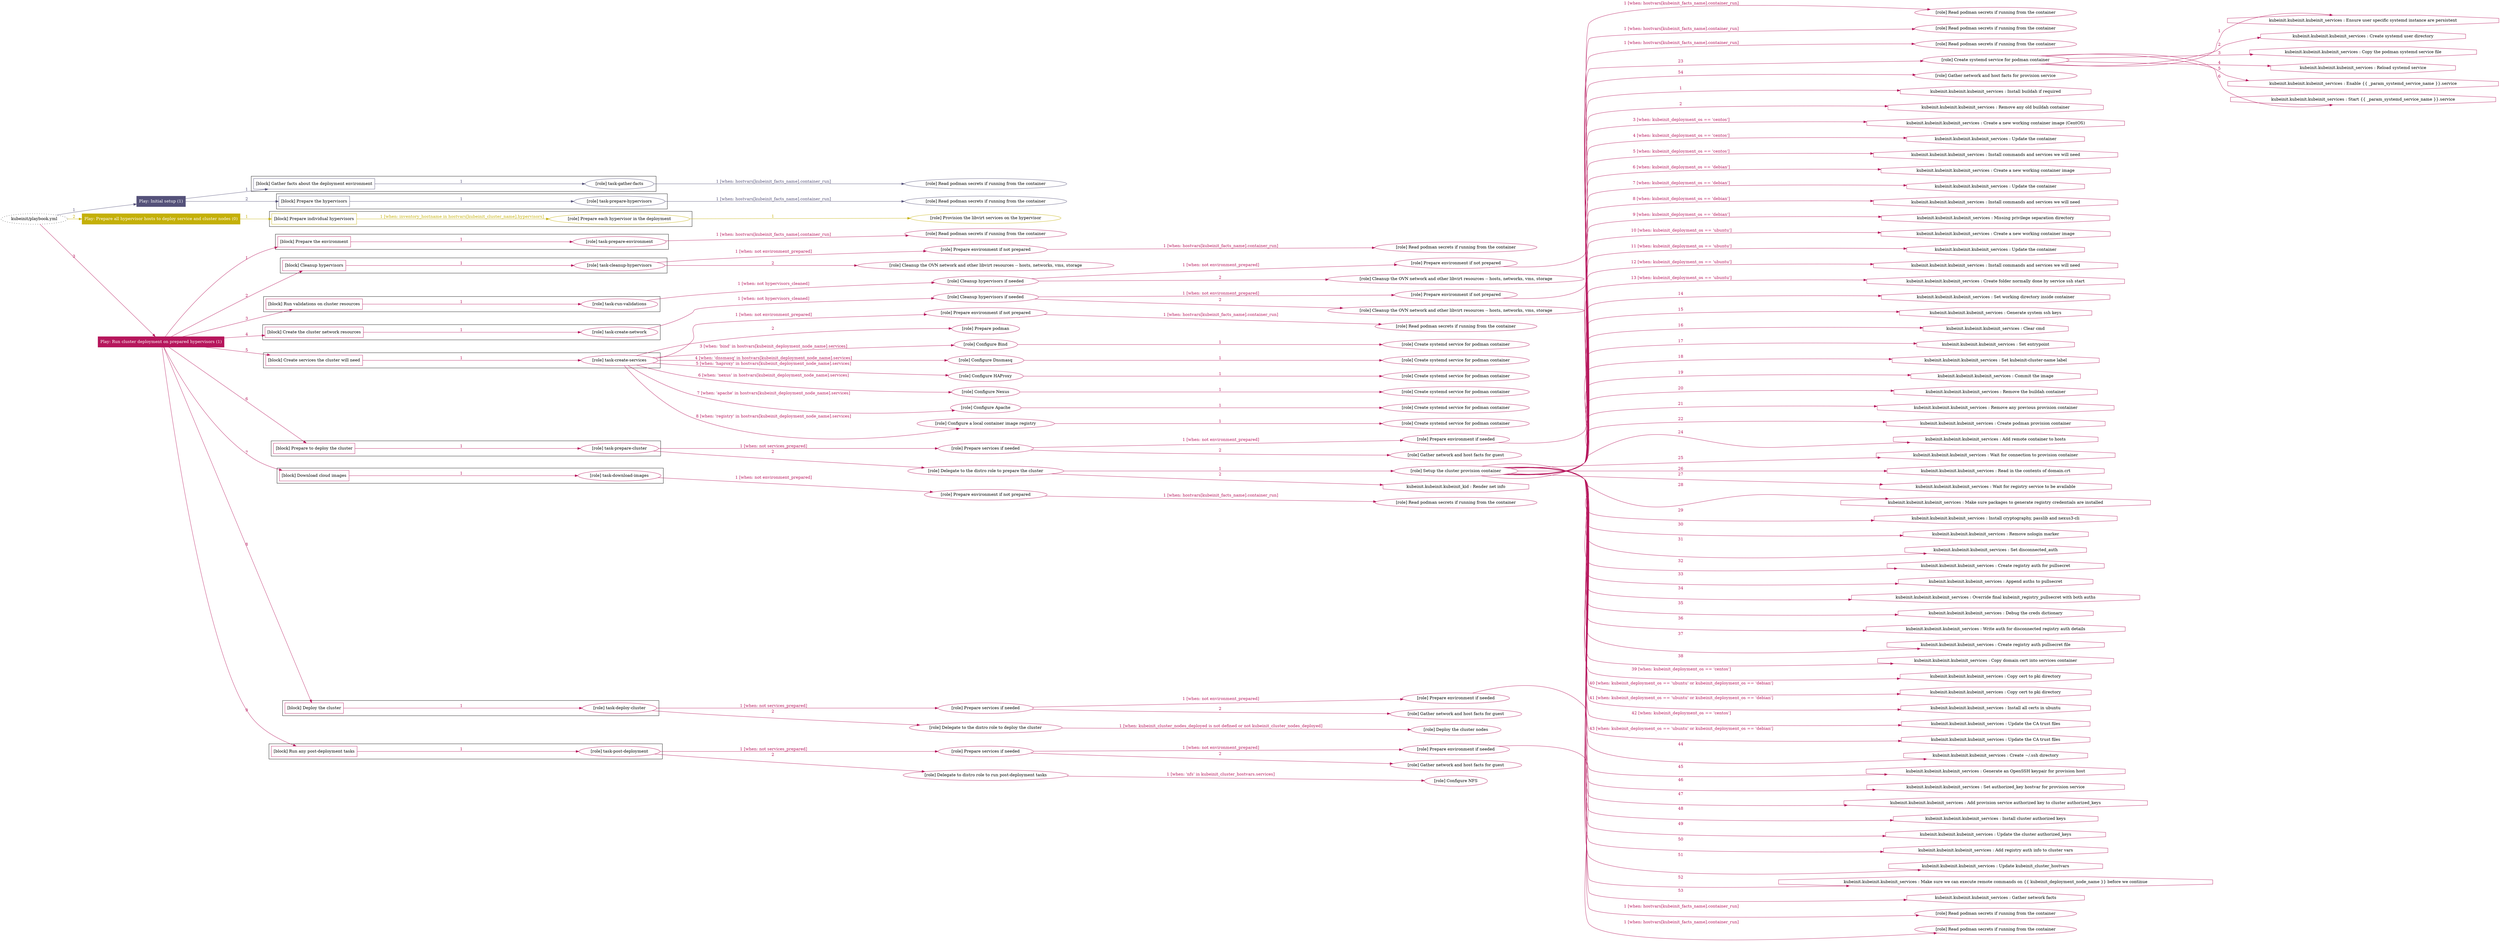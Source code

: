 digraph {
	graph [concentrate=true ordering=in rankdir=LR ratio=fill]
	edge [esep=5 sep=10]
	"kubeinit/playbook.yml" [id=root_node style=dotted]
	play_a67f95ed [label="Play: Initial setup (1)" color="#55527a" fontcolor="#ffffff" id=play_a67f95ed shape=box style=filled tooltip=localhost]
	"kubeinit/playbook.yml" -> play_a67f95ed [label="1 " color="#55527a" fontcolor="#55527a" id=edge_90974ba2 labeltooltip="1 " tooltip="1 "]
	subgraph "Read podman secrets if running from the container" {
		role_74811e61 [label="[role] Read podman secrets if running from the container" color="#55527a" id=role_74811e61 tooltip="Read podman secrets if running from the container"]
	}
	subgraph "task-gather-facts" {
		role_31ab294d [label="[role] task-gather-facts" color="#55527a" id=role_31ab294d tooltip="task-gather-facts"]
		role_31ab294d -> role_74811e61 [label="1 [when: hostvars[kubeinit_facts_name].container_run]" color="#55527a" fontcolor="#55527a" id=edge_0917acd4 labeltooltip="1 [when: hostvars[kubeinit_facts_name].container_run]" tooltip="1 [when: hostvars[kubeinit_facts_name].container_run]"]
	}
	subgraph "Read podman secrets if running from the container" {
		role_b0c44665 [label="[role] Read podman secrets if running from the container" color="#55527a" id=role_b0c44665 tooltip="Read podman secrets if running from the container"]
	}
	subgraph "task-prepare-hypervisors" {
		role_ee9572ae [label="[role] task-prepare-hypervisors" color="#55527a" id=role_ee9572ae tooltip="task-prepare-hypervisors"]
		role_ee9572ae -> role_b0c44665 [label="1 [when: hostvars[kubeinit_facts_name].container_run]" color="#55527a" fontcolor="#55527a" id=edge_567da581 labeltooltip="1 [when: hostvars[kubeinit_facts_name].container_run]" tooltip="1 [when: hostvars[kubeinit_facts_name].container_run]"]
	}
	subgraph "Play: Initial setup (1)" {
		play_a67f95ed -> block_2aad975b [label=1 color="#55527a" fontcolor="#55527a" id=edge_d8127045 labeltooltip=1 tooltip=1]
		subgraph cluster_block_2aad975b {
			block_2aad975b [label="[block] Gather facts about the deployment environment" color="#55527a" id=block_2aad975b labeltooltip="Gather facts about the deployment environment" shape=box tooltip="Gather facts about the deployment environment"]
			block_2aad975b -> role_31ab294d [label="1 " color="#55527a" fontcolor="#55527a" id=edge_12ace13f labeltooltip="1 " tooltip="1 "]
		}
		play_a67f95ed -> block_902ee0fc [label=2 color="#55527a" fontcolor="#55527a" id=edge_40d110e2 labeltooltip=2 tooltip=2]
		subgraph cluster_block_902ee0fc {
			block_902ee0fc [label="[block] Prepare the hypervisors" color="#55527a" id=block_902ee0fc labeltooltip="Prepare the hypervisors" shape=box tooltip="Prepare the hypervisors"]
			block_902ee0fc -> role_ee9572ae [label="1 " color="#55527a" fontcolor="#55527a" id=edge_b46052e9 labeltooltip="1 " tooltip="1 "]
		}
	}
	play_99352ec6 [label="Play: Prepare all hypervisor hosts to deploy service and cluster nodes (0)" color="#c4b008" fontcolor="#ffffff" id=play_99352ec6 shape=box style=filled tooltip="Play: Prepare all hypervisor hosts to deploy service and cluster nodes (0)"]
	"kubeinit/playbook.yml" -> play_99352ec6 [label="2 " color="#c4b008" fontcolor="#c4b008" id=edge_f9d63554 labeltooltip="2 " tooltip="2 "]
	subgraph "Provision the libvirt services on the hypervisor" {
		role_ca076659 [label="[role] Provision the libvirt services on the hypervisor" color="#c4b008" id=role_ca076659 tooltip="Provision the libvirt services on the hypervisor"]
	}
	subgraph "Prepare each hypervisor in the deployment" {
		role_f6ea8595 [label="[role] Prepare each hypervisor in the deployment" color="#c4b008" id=role_f6ea8595 tooltip="Prepare each hypervisor in the deployment"]
		role_f6ea8595 -> role_ca076659 [label="1 " color="#c4b008" fontcolor="#c4b008" id=edge_cab35f15 labeltooltip="1 " tooltip="1 "]
	}
	subgraph "Play: Prepare all hypervisor hosts to deploy service and cluster nodes (0)" {
		play_99352ec6 -> block_4e8ae9c7 [label=1 color="#c4b008" fontcolor="#c4b008" id=edge_7076565a labeltooltip=1 tooltip=1]
		subgraph cluster_block_4e8ae9c7 {
			block_4e8ae9c7 [label="[block] Prepare individual hypervisors" color="#c4b008" id=block_4e8ae9c7 labeltooltip="Prepare individual hypervisors" shape=box tooltip="Prepare individual hypervisors"]
			block_4e8ae9c7 -> role_f6ea8595 [label="1 [when: inventory_hostname in hostvars[kubeinit_cluster_name].hypervisors]" color="#c4b008" fontcolor="#c4b008" id=edge_eaef1582 labeltooltip="1 [when: inventory_hostname in hostvars[kubeinit_cluster_name].hypervisors]" tooltip="1 [when: inventory_hostname in hostvars[kubeinit_cluster_name].hypervisors]"]
		}
	}
	play_698f0af0 [label="Play: Run cluster deployment on prepared hypervisors (1)" color="#b6165c" fontcolor="#ffffff" id=play_698f0af0 shape=box style=filled tooltip=localhost]
	"kubeinit/playbook.yml" -> play_698f0af0 [label="3 " color="#b6165c" fontcolor="#b6165c" id=edge_c7a58e21 labeltooltip="3 " tooltip="3 "]
	subgraph "Read podman secrets if running from the container" {
		role_2e346e5f [label="[role] Read podman secrets if running from the container" color="#b6165c" id=role_2e346e5f tooltip="Read podman secrets if running from the container"]
	}
	subgraph "task-prepare-environment" {
		role_1ea8bfc0 [label="[role] task-prepare-environment" color="#b6165c" id=role_1ea8bfc0 tooltip="task-prepare-environment"]
		role_1ea8bfc0 -> role_2e346e5f [label="1 [when: hostvars[kubeinit_facts_name].container_run]" color="#b6165c" fontcolor="#b6165c" id=edge_8ef3d192 labeltooltip="1 [when: hostvars[kubeinit_facts_name].container_run]" tooltip="1 [when: hostvars[kubeinit_facts_name].container_run]"]
	}
	subgraph "Read podman secrets if running from the container" {
		role_d9fe0d4b [label="[role] Read podman secrets if running from the container" color="#b6165c" id=role_d9fe0d4b tooltip="Read podman secrets if running from the container"]
	}
	subgraph "Prepare environment if not prepared" {
		role_58533580 [label="[role] Prepare environment if not prepared" color="#b6165c" id=role_58533580 tooltip="Prepare environment if not prepared"]
		role_58533580 -> role_d9fe0d4b [label="1 [when: hostvars[kubeinit_facts_name].container_run]" color="#b6165c" fontcolor="#b6165c" id=edge_18d8560c labeltooltip="1 [when: hostvars[kubeinit_facts_name].container_run]" tooltip="1 [when: hostvars[kubeinit_facts_name].container_run]"]
	}
	subgraph "Cleanup the OVN network and other libvirt resources -- hosts, networks, vms, storage" {
		role_c193c580 [label="[role] Cleanup the OVN network and other libvirt resources -- hosts, networks, vms, storage" color="#b6165c" id=role_c193c580 tooltip="Cleanup the OVN network and other libvirt resources -- hosts, networks, vms, storage"]
	}
	subgraph "task-cleanup-hypervisors" {
		role_42ac04be [label="[role] task-cleanup-hypervisors" color="#b6165c" id=role_42ac04be tooltip="task-cleanup-hypervisors"]
		role_42ac04be -> role_58533580 [label="1 [when: not environment_prepared]" color="#b6165c" fontcolor="#b6165c" id=edge_3fbf1929 labeltooltip="1 [when: not environment_prepared]" tooltip="1 [when: not environment_prepared]"]
		role_42ac04be -> role_c193c580 [label="2 " color="#b6165c" fontcolor="#b6165c" id=edge_9e1272cd labeltooltip="2 " tooltip="2 "]
	}
	subgraph "Read podman secrets if running from the container" {
		role_b8f440dd [label="[role] Read podman secrets if running from the container" color="#b6165c" id=role_b8f440dd tooltip="Read podman secrets if running from the container"]
	}
	subgraph "Prepare environment if not prepared" {
		role_2b00d1f0 [label="[role] Prepare environment if not prepared" color="#b6165c" id=role_2b00d1f0 tooltip="Prepare environment if not prepared"]
		role_2b00d1f0 -> role_b8f440dd [label="1 [when: hostvars[kubeinit_facts_name].container_run]" color="#b6165c" fontcolor="#b6165c" id=edge_cb448894 labeltooltip="1 [when: hostvars[kubeinit_facts_name].container_run]" tooltip="1 [when: hostvars[kubeinit_facts_name].container_run]"]
	}
	subgraph "Cleanup the OVN network and other libvirt resources -- hosts, networks, vms, storage" {
		role_8935c636 [label="[role] Cleanup the OVN network and other libvirt resources -- hosts, networks, vms, storage" color="#b6165c" id=role_8935c636 tooltip="Cleanup the OVN network and other libvirt resources -- hosts, networks, vms, storage"]
	}
	subgraph "Cleanup hypervisors if needed" {
		role_ad02fc24 [label="[role] Cleanup hypervisors if needed" color="#b6165c" id=role_ad02fc24 tooltip="Cleanup hypervisors if needed"]
		role_ad02fc24 -> role_2b00d1f0 [label="1 [when: not environment_prepared]" color="#b6165c" fontcolor="#b6165c" id=edge_926c1689 labeltooltip="1 [when: not environment_prepared]" tooltip="1 [when: not environment_prepared]"]
		role_ad02fc24 -> role_8935c636 [label="2 " color="#b6165c" fontcolor="#b6165c" id=edge_7cabab2b labeltooltip="2 " tooltip="2 "]
	}
	subgraph "task-run-validations" {
		role_cc4e875a [label="[role] task-run-validations" color="#b6165c" id=role_cc4e875a tooltip="task-run-validations"]
		role_cc4e875a -> role_ad02fc24 [label="1 [when: not hypervisors_cleaned]" color="#b6165c" fontcolor="#b6165c" id=edge_b5032bec labeltooltip="1 [when: not hypervisors_cleaned]" tooltip="1 [when: not hypervisors_cleaned]"]
	}
	subgraph "Read podman secrets if running from the container" {
		role_9fc04fa1 [label="[role] Read podman secrets if running from the container" color="#b6165c" id=role_9fc04fa1 tooltip="Read podman secrets if running from the container"]
	}
	subgraph "Prepare environment if not prepared" {
		role_91c75fc7 [label="[role] Prepare environment if not prepared" color="#b6165c" id=role_91c75fc7 tooltip="Prepare environment if not prepared"]
		role_91c75fc7 -> role_9fc04fa1 [label="1 [when: hostvars[kubeinit_facts_name].container_run]" color="#b6165c" fontcolor="#b6165c" id=edge_15a57bdb labeltooltip="1 [when: hostvars[kubeinit_facts_name].container_run]" tooltip="1 [when: hostvars[kubeinit_facts_name].container_run]"]
	}
	subgraph "Cleanup the OVN network and other libvirt resources -- hosts, networks, vms, storage" {
		role_47d62f23 [label="[role] Cleanup the OVN network and other libvirt resources -- hosts, networks, vms, storage" color="#b6165c" id=role_47d62f23 tooltip="Cleanup the OVN network and other libvirt resources -- hosts, networks, vms, storage"]
	}
	subgraph "Cleanup hypervisors if needed" {
		role_3a3ca65d [label="[role] Cleanup hypervisors if needed" color="#b6165c" id=role_3a3ca65d tooltip="Cleanup hypervisors if needed"]
		role_3a3ca65d -> role_91c75fc7 [label="1 [when: not environment_prepared]" color="#b6165c" fontcolor="#b6165c" id=edge_3bb5906d labeltooltip="1 [when: not environment_prepared]" tooltip="1 [when: not environment_prepared]"]
		role_3a3ca65d -> role_47d62f23 [label="2 " color="#b6165c" fontcolor="#b6165c" id=edge_d114cf0f labeltooltip="2 " tooltip="2 "]
	}
	subgraph "task-create-network" {
		role_7a6fd67a [label="[role] task-create-network" color="#b6165c" id=role_7a6fd67a tooltip="task-create-network"]
		role_7a6fd67a -> role_3a3ca65d [label="1 [when: not hypervisors_cleaned]" color="#b6165c" fontcolor="#b6165c" id=edge_1095acb5 labeltooltip="1 [when: not hypervisors_cleaned]" tooltip="1 [when: not hypervisors_cleaned]"]
	}
	subgraph "Read podman secrets if running from the container" {
		role_dd1aa702 [label="[role] Read podman secrets if running from the container" color="#b6165c" id=role_dd1aa702 tooltip="Read podman secrets if running from the container"]
	}
	subgraph "Prepare environment if not prepared" {
		role_34abeecd [label="[role] Prepare environment if not prepared" color="#b6165c" id=role_34abeecd tooltip="Prepare environment if not prepared"]
		role_34abeecd -> role_dd1aa702 [label="1 [when: hostvars[kubeinit_facts_name].container_run]" color="#b6165c" fontcolor="#b6165c" id=edge_e3d296ca labeltooltip="1 [when: hostvars[kubeinit_facts_name].container_run]" tooltip="1 [when: hostvars[kubeinit_facts_name].container_run]"]
	}
	subgraph "Prepare podman" {
		role_b6f08e14 [label="[role] Prepare podman" color="#b6165c" id=role_b6f08e14 tooltip="Prepare podman"]
	}
	subgraph "Create systemd service for podman container" {
		role_e9faca31 [label="[role] Create systemd service for podman container" color="#b6165c" id=role_e9faca31 tooltip="Create systemd service for podman container"]
	}
	subgraph "Configure Bind" {
		role_b47d4c28 [label="[role] Configure Bind" color="#b6165c" id=role_b47d4c28 tooltip="Configure Bind"]
		role_b47d4c28 -> role_e9faca31 [label="1 " color="#b6165c" fontcolor="#b6165c" id=edge_1cee6e72 labeltooltip="1 " tooltip="1 "]
	}
	subgraph "Create systemd service for podman container" {
		role_c5634400 [label="[role] Create systemd service for podman container" color="#b6165c" id=role_c5634400 tooltip="Create systemd service for podman container"]
	}
	subgraph "Configure Dnsmasq" {
		role_131d8d26 [label="[role] Configure Dnsmasq" color="#b6165c" id=role_131d8d26 tooltip="Configure Dnsmasq"]
		role_131d8d26 -> role_c5634400 [label="1 " color="#b6165c" fontcolor="#b6165c" id=edge_053acf7f labeltooltip="1 " tooltip="1 "]
	}
	subgraph "Create systemd service for podman container" {
		role_5d4d8300 [label="[role] Create systemd service for podman container" color="#b6165c" id=role_5d4d8300 tooltip="Create systemd service for podman container"]
	}
	subgraph "Configure HAProxy" {
		role_e627f0e8 [label="[role] Configure HAProxy" color="#b6165c" id=role_e627f0e8 tooltip="Configure HAProxy"]
		role_e627f0e8 -> role_5d4d8300 [label="1 " color="#b6165c" fontcolor="#b6165c" id=edge_b708256b labeltooltip="1 " tooltip="1 "]
	}
	subgraph "Create systemd service for podman container" {
		role_14d50c57 [label="[role] Create systemd service for podman container" color="#b6165c" id=role_14d50c57 tooltip="Create systemd service for podman container"]
	}
	subgraph "Configure Nexus" {
		role_a922f3e2 [label="[role] Configure Nexus" color="#b6165c" id=role_a922f3e2 tooltip="Configure Nexus"]
		role_a922f3e2 -> role_14d50c57 [label="1 " color="#b6165c" fontcolor="#b6165c" id=edge_e40c03a7 labeltooltip="1 " tooltip="1 "]
	}
	subgraph "Create systemd service for podman container" {
		role_88c04cf4 [label="[role] Create systemd service for podman container" color="#b6165c" id=role_88c04cf4 tooltip="Create systemd service for podman container"]
	}
	subgraph "Configure Apache" {
		role_ff06298c [label="[role] Configure Apache" color="#b6165c" id=role_ff06298c tooltip="Configure Apache"]
		role_ff06298c -> role_88c04cf4 [label="1 " color="#b6165c" fontcolor="#b6165c" id=edge_a799a787 labeltooltip="1 " tooltip="1 "]
	}
	subgraph "Create systemd service for podman container" {
		role_41af79e7 [label="[role] Create systemd service for podman container" color="#b6165c" id=role_41af79e7 tooltip="Create systemd service for podman container"]
	}
	subgraph "Configure a local container image registry" {
		role_8615ab19 [label="[role] Configure a local container image registry" color="#b6165c" id=role_8615ab19 tooltip="Configure a local container image registry"]
		role_8615ab19 -> role_41af79e7 [label="1 " color="#b6165c" fontcolor="#b6165c" id=edge_f28279c3 labeltooltip="1 " tooltip="1 "]
	}
	subgraph "task-create-services" {
		role_9f3ea275 [label="[role] task-create-services" color="#b6165c" id=role_9f3ea275 tooltip="task-create-services"]
		role_9f3ea275 -> role_34abeecd [label="1 [when: not environment_prepared]" color="#b6165c" fontcolor="#b6165c" id=edge_de7742ea labeltooltip="1 [when: not environment_prepared]" tooltip="1 [when: not environment_prepared]"]
		role_9f3ea275 -> role_b6f08e14 [label="2 " color="#b6165c" fontcolor="#b6165c" id=edge_b3b5985d labeltooltip="2 " tooltip="2 "]
		role_9f3ea275 -> role_b47d4c28 [label="3 [when: 'bind' in hostvars[kubeinit_deployment_node_name].services]" color="#b6165c" fontcolor="#b6165c" id=edge_4c43e8a8 labeltooltip="3 [when: 'bind' in hostvars[kubeinit_deployment_node_name].services]" tooltip="3 [when: 'bind' in hostvars[kubeinit_deployment_node_name].services]"]
		role_9f3ea275 -> role_131d8d26 [label="4 [when: 'dnsmasq' in hostvars[kubeinit_deployment_node_name].services]" color="#b6165c" fontcolor="#b6165c" id=edge_8d6f5def labeltooltip="4 [when: 'dnsmasq' in hostvars[kubeinit_deployment_node_name].services]" tooltip="4 [when: 'dnsmasq' in hostvars[kubeinit_deployment_node_name].services]"]
		role_9f3ea275 -> role_e627f0e8 [label="5 [when: 'haproxy' in hostvars[kubeinit_deployment_node_name].services]" color="#b6165c" fontcolor="#b6165c" id=edge_95477c2e labeltooltip="5 [when: 'haproxy' in hostvars[kubeinit_deployment_node_name].services]" tooltip="5 [when: 'haproxy' in hostvars[kubeinit_deployment_node_name].services]"]
		role_9f3ea275 -> role_a922f3e2 [label="6 [when: 'nexus' in hostvars[kubeinit_deployment_node_name].services]" color="#b6165c" fontcolor="#b6165c" id=edge_b5de2581 labeltooltip="6 [when: 'nexus' in hostvars[kubeinit_deployment_node_name].services]" tooltip="6 [when: 'nexus' in hostvars[kubeinit_deployment_node_name].services]"]
		role_9f3ea275 -> role_ff06298c [label="7 [when: 'apache' in hostvars[kubeinit_deployment_node_name].services]" color="#b6165c" fontcolor="#b6165c" id=edge_5e6f7c8c labeltooltip="7 [when: 'apache' in hostvars[kubeinit_deployment_node_name].services]" tooltip="7 [when: 'apache' in hostvars[kubeinit_deployment_node_name].services]"]
		role_9f3ea275 -> role_8615ab19 [label="8 [when: 'registry' in hostvars[kubeinit_deployment_node_name].services]" color="#b6165c" fontcolor="#b6165c" id=edge_a53e932a labeltooltip="8 [when: 'registry' in hostvars[kubeinit_deployment_node_name].services]" tooltip="8 [when: 'registry' in hostvars[kubeinit_deployment_node_name].services]"]
	}
	subgraph "Read podman secrets if running from the container" {
		role_ddba705e [label="[role] Read podman secrets if running from the container" color="#b6165c" id=role_ddba705e tooltip="Read podman secrets if running from the container"]
	}
	subgraph "Prepare environment if needed" {
		role_b9e3a2b7 [label="[role] Prepare environment if needed" color="#b6165c" id=role_b9e3a2b7 tooltip="Prepare environment if needed"]
		role_b9e3a2b7 -> role_ddba705e [label="1 [when: hostvars[kubeinit_facts_name].container_run]" color="#b6165c" fontcolor="#b6165c" id=edge_498088f0 labeltooltip="1 [when: hostvars[kubeinit_facts_name].container_run]" tooltip="1 [when: hostvars[kubeinit_facts_name].container_run]"]
	}
	subgraph "Gather network and host facts for guest" {
		role_06aa65ee [label="[role] Gather network and host facts for guest" color="#b6165c" id=role_06aa65ee tooltip="Gather network and host facts for guest"]
	}
	subgraph "Prepare services if needed" {
		role_65ce2571 [label="[role] Prepare services if needed" color="#b6165c" id=role_65ce2571 tooltip="Prepare services if needed"]
		role_65ce2571 -> role_b9e3a2b7 [label="1 [when: not environment_prepared]" color="#b6165c" fontcolor="#b6165c" id=edge_1b88bdf0 labeltooltip="1 [when: not environment_prepared]" tooltip="1 [when: not environment_prepared]"]
		role_65ce2571 -> role_06aa65ee [label="2 " color="#b6165c" fontcolor="#b6165c" id=edge_4bf0b6f3 labeltooltip="2 " tooltip="2 "]
	}
	subgraph "Create systemd service for podman container" {
		role_0880c7ef [label="[role] Create systemd service for podman container" color="#b6165c" id=role_0880c7ef tooltip="Create systemd service for podman container"]
		task_0239a980 [label="kubeinit.kubeinit.kubeinit_services : Ensure user specific systemd instance are persistent" color="#b6165c" id=task_0239a980 shape=octagon tooltip="kubeinit.kubeinit.kubeinit_services : Ensure user specific systemd instance are persistent"]
		role_0880c7ef -> task_0239a980 [label="1 " color="#b6165c" fontcolor="#b6165c" id=edge_0cf49d2e labeltooltip="1 " tooltip="1 "]
		task_f13cc3fb [label="kubeinit.kubeinit.kubeinit_services : Create systemd user directory" color="#b6165c" id=task_f13cc3fb shape=octagon tooltip="kubeinit.kubeinit.kubeinit_services : Create systemd user directory"]
		role_0880c7ef -> task_f13cc3fb [label="2 " color="#b6165c" fontcolor="#b6165c" id=edge_53b4b806 labeltooltip="2 " tooltip="2 "]
		task_68c7549b [label="kubeinit.kubeinit.kubeinit_services : Copy the podman systemd service file" color="#b6165c" id=task_68c7549b shape=octagon tooltip="kubeinit.kubeinit.kubeinit_services : Copy the podman systemd service file"]
		role_0880c7ef -> task_68c7549b [label="3 " color="#b6165c" fontcolor="#b6165c" id=edge_5281e2dd labeltooltip="3 " tooltip="3 "]
		task_6709f45e [label="kubeinit.kubeinit.kubeinit_services : Reload systemd service" color="#b6165c" id=task_6709f45e shape=octagon tooltip="kubeinit.kubeinit.kubeinit_services : Reload systemd service"]
		role_0880c7ef -> task_6709f45e [label="4 " color="#b6165c" fontcolor="#b6165c" id=edge_cd163fd3 labeltooltip="4 " tooltip="4 "]
		task_6a850f52 [label="kubeinit.kubeinit.kubeinit_services : Enable {{ _param_systemd_service_name }}.service" color="#b6165c" id=task_6a850f52 shape=octagon tooltip="kubeinit.kubeinit.kubeinit_services : Enable {{ _param_systemd_service_name }}.service"]
		role_0880c7ef -> task_6a850f52 [label="5 " color="#b6165c" fontcolor="#b6165c" id=edge_f891ea8e labeltooltip="5 " tooltip="5 "]
		task_dd0c99f0 [label="kubeinit.kubeinit.kubeinit_services : Start {{ _param_systemd_service_name }}.service" color="#b6165c" id=task_dd0c99f0 shape=octagon tooltip="kubeinit.kubeinit.kubeinit_services : Start {{ _param_systemd_service_name }}.service"]
		role_0880c7ef -> task_dd0c99f0 [label="6 " color="#b6165c" fontcolor="#b6165c" id=edge_ffdfa70e labeltooltip="6 " tooltip="6 "]
	}
	subgraph "Gather network and host facts for provision service" {
		role_aab82819 [label="[role] Gather network and host facts for provision service" color="#b6165c" id=role_aab82819 tooltip="Gather network and host facts for provision service"]
	}
	subgraph "Setup the cluster provision container" {
		role_7015d5a9 [label="[role] Setup the cluster provision container" color="#b6165c" id=role_7015d5a9 tooltip="Setup the cluster provision container"]
		task_2a697954 [label="kubeinit.kubeinit.kubeinit_services : Install buildah if required" color="#b6165c" id=task_2a697954 shape=octagon tooltip="kubeinit.kubeinit.kubeinit_services : Install buildah if required"]
		role_7015d5a9 -> task_2a697954 [label="1 " color="#b6165c" fontcolor="#b6165c" id=edge_e9917e75 labeltooltip="1 " tooltip="1 "]
		task_e8169776 [label="kubeinit.kubeinit.kubeinit_services : Remove any old buildah container" color="#b6165c" id=task_e8169776 shape=octagon tooltip="kubeinit.kubeinit.kubeinit_services : Remove any old buildah container"]
		role_7015d5a9 -> task_e8169776 [label="2 " color="#b6165c" fontcolor="#b6165c" id=edge_1d69d726 labeltooltip="2 " tooltip="2 "]
		task_e3609f85 [label="kubeinit.kubeinit.kubeinit_services : Create a new working container image (CentOS)" color="#b6165c" id=task_e3609f85 shape=octagon tooltip="kubeinit.kubeinit.kubeinit_services : Create a new working container image (CentOS)"]
		role_7015d5a9 -> task_e3609f85 [label="3 [when: kubeinit_deployment_os == 'centos']" color="#b6165c" fontcolor="#b6165c" id=edge_f829f02b labeltooltip="3 [when: kubeinit_deployment_os == 'centos']" tooltip="3 [when: kubeinit_deployment_os == 'centos']"]
		task_86159a8e [label="kubeinit.kubeinit.kubeinit_services : Update the container" color="#b6165c" id=task_86159a8e shape=octagon tooltip="kubeinit.kubeinit.kubeinit_services : Update the container"]
		role_7015d5a9 -> task_86159a8e [label="4 [when: kubeinit_deployment_os == 'centos']" color="#b6165c" fontcolor="#b6165c" id=edge_694a4588 labeltooltip="4 [when: kubeinit_deployment_os == 'centos']" tooltip="4 [when: kubeinit_deployment_os == 'centos']"]
		task_d7532d27 [label="kubeinit.kubeinit.kubeinit_services : Install commands and services we will need" color="#b6165c" id=task_d7532d27 shape=octagon tooltip="kubeinit.kubeinit.kubeinit_services : Install commands and services we will need"]
		role_7015d5a9 -> task_d7532d27 [label="5 [when: kubeinit_deployment_os == 'centos']" color="#b6165c" fontcolor="#b6165c" id=edge_4aa13318 labeltooltip="5 [when: kubeinit_deployment_os == 'centos']" tooltip="5 [when: kubeinit_deployment_os == 'centos']"]
		task_85432b61 [label="kubeinit.kubeinit.kubeinit_services : Create a new working container image" color="#b6165c" id=task_85432b61 shape=octagon tooltip="kubeinit.kubeinit.kubeinit_services : Create a new working container image"]
		role_7015d5a9 -> task_85432b61 [label="6 [when: kubeinit_deployment_os == 'debian']" color="#b6165c" fontcolor="#b6165c" id=edge_38cca0e2 labeltooltip="6 [when: kubeinit_deployment_os == 'debian']" tooltip="6 [when: kubeinit_deployment_os == 'debian']"]
		task_a1434399 [label="kubeinit.kubeinit.kubeinit_services : Update the container" color="#b6165c" id=task_a1434399 shape=octagon tooltip="kubeinit.kubeinit.kubeinit_services : Update the container"]
		role_7015d5a9 -> task_a1434399 [label="7 [when: kubeinit_deployment_os == 'debian']" color="#b6165c" fontcolor="#b6165c" id=edge_5b6a0cd2 labeltooltip="7 [when: kubeinit_deployment_os == 'debian']" tooltip="7 [when: kubeinit_deployment_os == 'debian']"]
		task_ffd81afa [label="kubeinit.kubeinit.kubeinit_services : Install commands and services we will need" color="#b6165c" id=task_ffd81afa shape=octagon tooltip="kubeinit.kubeinit.kubeinit_services : Install commands and services we will need"]
		role_7015d5a9 -> task_ffd81afa [label="8 [when: kubeinit_deployment_os == 'debian']" color="#b6165c" fontcolor="#b6165c" id=edge_d7f09fda labeltooltip="8 [when: kubeinit_deployment_os == 'debian']" tooltip="8 [when: kubeinit_deployment_os == 'debian']"]
		task_407019ac [label="kubeinit.kubeinit.kubeinit_services : Missing privilege separation directory" color="#b6165c" id=task_407019ac shape=octagon tooltip="kubeinit.kubeinit.kubeinit_services : Missing privilege separation directory"]
		role_7015d5a9 -> task_407019ac [label="9 [when: kubeinit_deployment_os == 'debian']" color="#b6165c" fontcolor="#b6165c" id=edge_2db52475 labeltooltip="9 [when: kubeinit_deployment_os == 'debian']" tooltip="9 [when: kubeinit_deployment_os == 'debian']"]
		task_c8f3be3e [label="kubeinit.kubeinit.kubeinit_services : Create a new working container image" color="#b6165c" id=task_c8f3be3e shape=octagon tooltip="kubeinit.kubeinit.kubeinit_services : Create a new working container image"]
		role_7015d5a9 -> task_c8f3be3e [label="10 [when: kubeinit_deployment_os == 'ubuntu']" color="#b6165c" fontcolor="#b6165c" id=edge_9a33a29a labeltooltip="10 [when: kubeinit_deployment_os == 'ubuntu']" tooltip="10 [when: kubeinit_deployment_os == 'ubuntu']"]
		task_f7c9b4b8 [label="kubeinit.kubeinit.kubeinit_services : Update the container" color="#b6165c" id=task_f7c9b4b8 shape=octagon tooltip="kubeinit.kubeinit.kubeinit_services : Update the container"]
		role_7015d5a9 -> task_f7c9b4b8 [label="11 [when: kubeinit_deployment_os == 'ubuntu']" color="#b6165c" fontcolor="#b6165c" id=edge_2f130d5e labeltooltip="11 [when: kubeinit_deployment_os == 'ubuntu']" tooltip="11 [when: kubeinit_deployment_os == 'ubuntu']"]
		task_41eba4bc [label="kubeinit.kubeinit.kubeinit_services : Install commands and services we will need" color="#b6165c" id=task_41eba4bc shape=octagon tooltip="kubeinit.kubeinit.kubeinit_services : Install commands and services we will need"]
		role_7015d5a9 -> task_41eba4bc [label="12 [when: kubeinit_deployment_os == 'ubuntu']" color="#b6165c" fontcolor="#b6165c" id=edge_75232846 labeltooltip="12 [when: kubeinit_deployment_os == 'ubuntu']" tooltip="12 [when: kubeinit_deployment_os == 'ubuntu']"]
		task_26321859 [label="kubeinit.kubeinit.kubeinit_services : Create folder normally done by service ssh start" color="#b6165c" id=task_26321859 shape=octagon tooltip="kubeinit.kubeinit.kubeinit_services : Create folder normally done by service ssh start"]
		role_7015d5a9 -> task_26321859 [label="13 [when: kubeinit_deployment_os == 'ubuntu']" color="#b6165c" fontcolor="#b6165c" id=edge_06abc58d labeltooltip="13 [when: kubeinit_deployment_os == 'ubuntu']" tooltip="13 [when: kubeinit_deployment_os == 'ubuntu']"]
		task_02f5b3f3 [label="kubeinit.kubeinit.kubeinit_services : Set working directory inside container" color="#b6165c" id=task_02f5b3f3 shape=octagon tooltip="kubeinit.kubeinit.kubeinit_services : Set working directory inside container"]
		role_7015d5a9 -> task_02f5b3f3 [label="14 " color="#b6165c" fontcolor="#b6165c" id=edge_8eca0d4e labeltooltip="14 " tooltip="14 "]
		task_37cdbc96 [label="kubeinit.kubeinit.kubeinit_services : Generate system ssh keys" color="#b6165c" id=task_37cdbc96 shape=octagon tooltip="kubeinit.kubeinit.kubeinit_services : Generate system ssh keys"]
		role_7015d5a9 -> task_37cdbc96 [label="15 " color="#b6165c" fontcolor="#b6165c" id=edge_72fe5021 labeltooltip="15 " tooltip="15 "]
		task_fa2f973c [label="kubeinit.kubeinit.kubeinit_services : Clear cmd" color="#b6165c" id=task_fa2f973c shape=octagon tooltip="kubeinit.kubeinit.kubeinit_services : Clear cmd"]
		role_7015d5a9 -> task_fa2f973c [label="16 " color="#b6165c" fontcolor="#b6165c" id=edge_bfff572c labeltooltip="16 " tooltip="16 "]
		task_1316779e [label="kubeinit.kubeinit.kubeinit_services : Set entrypoint" color="#b6165c" id=task_1316779e shape=octagon tooltip="kubeinit.kubeinit.kubeinit_services : Set entrypoint"]
		role_7015d5a9 -> task_1316779e [label="17 " color="#b6165c" fontcolor="#b6165c" id=edge_a367845d labeltooltip="17 " tooltip="17 "]
		task_40b59d7d [label="kubeinit.kubeinit.kubeinit_services : Set kubeinit-cluster-name label" color="#b6165c" id=task_40b59d7d shape=octagon tooltip="kubeinit.kubeinit.kubeinit_services : Set kubeinit-cluster-name label"]
		role_7015d5a9 -> task_40b59d7d [label="18 " color="#b6165c" fontcolor="#b6165c" id=edge_d91a17db labeltooltip="18 " tooltip="18 "]
		task_78409d96 [label="kubeinit.kubeinit.kubeinit_services : Commit the image" color="#b6165c" id=task_78409d96 shape=octagon tooltip="kubeinit.kubeinit.kubeinit_services : Commit the image"]
		role_7015d5a9 -> task_78409d96 [label="19 " color="#b6165c" fontcolor="#b6165c" id=edge_3730cbfb labeltooltip="19 " tooltip="19 "]
		task_b4a9b29f [label="kubeinit.kubeinit.kubeinit_services : Remove the buildah container" color="#b6165c" id=task_b4a9b29f shape=octagon tooltip="kubeinit.kubeinit.kubeinit_services : Remove the buildah container"]
		role_7015d5a9 -> task_b4a9b29f [label="20 " color="#b6165c" fontcolor="#b6165c" id=edge_dc4c9330 labeltooltip="20 " tooltip="20 "]
		task_bf36c651 [label="kubeinit.kubeinit.kubeinit_services : Remove any previous provision container" color="#b6165c" id=task_bf36c651 shape=octagon tooltip="kubeinit.kubeinit.kubeinit_services : Remove any previous provision container"]
		role_7015d5a9 -> task_bf36c651 [label="21 " color="#b6165c" fontcolor="#b6165c" id=edge_2132fb32 labeltooltip="21 " tooltip="21 "]
		task_ed916891 [label="kubeinit.kubeinit.kubeinit_services : Create podman provision container" color="#b6165c" id=task_ed916891 shape=octagon tooltip="kubeinit.kubeinit.kubeinit_services : Create podman provision container"]
		role_7015d5a9 -> task_ed916891 [label="22 " color="#b6165c" fontcolor="#b6165c" id=edge_07ddcb11 labeltooltip="22 " tooltip="22 "]
		role_7015d5a9 -> role_0880c7ef [label="23 " color="#b6165c" fontcolor="#b6165c" id=edge_d55ec31f labeltooltip="23 " tooltip="23 "]
		task_15c30c5b [label="kubeinit.kubeinit.kubeinit_services : Add remote container to hosts" color="#b6165c" id=task_15c30c5b shape=octagon tooltip="kubeinit.kubeinit.kubeinit_services : Add remote container to hosts"]
		role_7015d5a9 -> task_15c30c5b [label="24 " color="#b6165c" fontcolor="#b6165c" id=edge_aa00d2b2 labeltooltip="24 " tooltip="24 "]
		task_34ddca8c [label="kubeinit.kubeinit.kubeinit_services : Wait for connection to provision container" color="#b6165c" id=task_34ddca8c shape=octagon tooltip="kubeinit.kubeinit.kubeinit_services : Wait for connection to provision container"]
		role_7015d5a9 -> task_34ddca8c [label="25 " color="#b6165c" fontcolor="#b6165c" id=edge_957db6b7 labeltooltip="25 " tooltip="25 "]
		task_709a0669 [label="kubeinit.kubeinit.kubeinit_services : Read in the contents of domain.crt" color="#b6165c" id=task_709a0669 shape=octagon tooltip="kubeinit.kubeinit.kubeinit_services : Read in the contents of domain.crt"]
		role_7015d5a9 -> task_709a0669 [label="26 " color="#b6165c" fontcolor="#b6165c" id=edge_8aaae7bd labeltooltip="26 " tooltip="26 "]
		task_6e9e41fb [label="kubeinit.kubeinit.kubeinit_services : Wait for registry service to be available" color="#b6165c" id=task_6e9e41fb shape=octagon tooltip="kubeinit.kubeinit.kubeinit_services : Wait for registry service to be available"]
		role_7015d5a9 -> task_6e9e41fb [label="27 " color="#b6165c" fontcolor="#b6165c" id=edge_83c55df5 labeltooltip="27 " tooltip="27 "]
		task_8370fd1c [label="kubeinit.kubeinit.kubeinit_services : Make sure packages to generate registry credentials are installed" color="#b6165c" id=task_8370fd1c shape=octagon tooltip="kubeinit.kubeinit.kubeinit_services : Make sure packages to generate registry credentials are installed"]
		role_7015d5a9 -> task_8370fd1c [label="28 " color="#b6165c" fontcolor="#b6165c" id=edge_da4fe03b labeltooltip="28 " tooltip="28 "]
		task_45a4c664 [label="kubeinit.kubeinit.kubeinit_services : Install cryptography, passlib and nexus3-cli" color="#b6165c" id=task_45a4c664 shape=octagon tooltip="kubeinit.kubeinit.kubeinit_services : Install cryptography, passlib and nexus3-cli"]
		role_7015d5a9 -> task_45a4c664 [label="29 " color="#b6165c" fontcolor="#b6165c" id=edge_5789c319 labeltooltip="29 " tooltip="29 "]
		task_3b0a6781 [label="kubeinit.kubeinit.kubeinit_services : Remove nologin marker" color="#b6165c" id=task_3b0a6781 shape=octagon tooltip="kubeinit.kubeinit.kubeinit_services : Remove nologin marker"]
		role_7015d5a9 -> task_3b0a6781 [label="30 " color="#b6165c" fontcolor="#b6165c" id=edge_516dbe8f labeltooltip="30 " tooltip="30 "]
		task_0ecd8c87 [label="kubeinit.kubeinit.kubeinit_services : Set disconnected_auth" color="#b6165c" id=task_0ecd8c87 shape=octagon tooltip="kubeinit.kubeinit.kubeinit_services : Set disconnected_auth"]
		role_7015d5a9 -> task_0ecd8c87 [label="31 " color="#b6165c" fontcolor="#b6165c" id=edge_937ffe1e labeltooltip="31 " tooltip="31 "]
		task_57e5e483 [label="kubeinit.kubeinit.kubeinit_services : Create registry auth for pullsecret" color="#b6165c" id=task_57e5e483 shape=octagon tooltip="kubeinit.kubeinit.kubeinit_services : Create registry auth for pullsecret"]
		role_7015d5a9 -> task_57e5e483 [label="32 " color="#b6165c" fontcolor="#b6165c" id=edge_3b7874a6 labeltooltip="32 " tooltip="32 "]
		task_459dbb26 [label="kubeinit.kubeinit.kubeinit_services : Append auths to pullsecret" color="#b6165c" id=task_459dbb26 shape=octagon tooltip="kubeinit.kubeinit.kubeinit_services : Append auths to pullsecret"]
		role_7015d5a9 -> task_459dbb26 [label="33 " color="#b6165c" fontcolor="#b6165c" id=edge_cc907fc4 labeltooltip="33 " tooltip="33 "]
		task_bda0a148 [label="kubeinit.kubeinit.kubeinit_services : Override final kubeinit_registry_pullsecret with both auths" color="#b6165c" id=task_bda0a148 shape=octagon tooltip="kubeinit.kubeinit.kubeinit_services : Override final kubeinit_registry_pullsecret with both auths"]
		role_7015d5a9 -> task_bda0a148 [label="34 " color="#b6165c" fontcolor="#b6165c" id=edge_1e1e2c31 labeltooltip="34 " tooltip="34 "]
		task_93b3e05f [label="kubeinit.kubeinit.kubeinit_services : Debug the creds dictionary" color="#b6165c" id=task_93b3e05f shape=octagon tooltip="kubeinit.kubeinit.kubeinit_services : Debug the creds dictionary"]
		role_7015d5a9 -> task_93b3e05f [label="35 " color="#b6165c" fontcolor="#b6165c" id=edge_631191b5 labeltooltip="35 " tooltip="35 "]
		task_1e46953d [label="kubeinit.kubeinit.kubeinit_services : Write auth for disconnected registry auth details" color="#b6165c" id=task_1e46953d shape=octagon tooltip="kubeinit.kubeinit.kubeinit_services : Write auth for disconnected registry auth details"]
		role_7015d5a9 -> task_1e46953d [label="36 " color="#b6165c" fontcolor="#b6165c" id=edge_f23cab6c labeltooltip="36 " tooltip="36 "]
		task_d678e1fc [label="kubeinit.kubeinit.kubeinit_services : Create registry auth pullsecret file" color="#b6165c" id=task_d678e1fc shape=octagon tooltip="kubeinit.kubeinit.kubeinit_services : Create registry auth pullsecret file"]
		role_7015d5a9 -> task_d678e1fc [label="37 " color="#b6165c" fontcolor="#b6165c" id=edge_ea648d8e labeltooltip="37 " tooltip="37 "]
		task_f2e434ff [label="kubeinit.kubeinit.kubeinit_services : Copy domain cert into services container" color="#b6165c" id=task_f2e434ff shape=octagon tooltip="kubeinit.kubeinit.kubeinit_services : Copy domain cert into services container"]
		role_7015d5a9 -> task_f2e434ff [label="38 " color="#b6165c" fontcolor="#b6165c" id=edge_1f1c1b55 labeltooltip="38 " tooltip="38 "]
		task_3a3166be [label="kubeinit.kubeinit.kubeinit_services : Copy cert to pki directory" color="#b6165c" id=task_3a3166be shape=octagon tooltip="kubeinit.kubeinit.kubeinit_services : Copy cert to pki directory"]
		role_7015d5a9 -> task_3a3166be [label="39 [when: kubeinit_deployment_os == 'centos']" color="#b6165c" fontcolor="#b6165c" id=edge_e1a7212c labeltooltip="39 [when: kubeinit_deployment_os == 'centos']" tooltip="39 [when: kubeinit_deployment_os == 'centos']"]
		task_ff388e03 [label="kubeinit.kubeinit.kubeinit_services : Copy cert to pki directory" color="#b6165c" id=task_ff388e03 shape=octagon tooltip="kubeinit.kubeinit.kubeinit_services : Copy cert to pki directory"]
		role_7015d5a9 -> task_ff388e03 [label="40 [when: kubeinit_deployment_os == 'ubuntu' or kubeinit_deployment_os == 'debian']" color="#b6165c" fontcolor="#b6165c" id=edge_9d6fde92 labeltooltip="40 [when: kubeinit_deployment_os == 'ubuntu' or kubeinit_deployment_os == 'debian']" tooltip="40 [when: kubeinit_deployment_os == 'ubuntu' or kubeinit_deployment_os == 'debian']"]
		task_05207e61 [label="kubeinit.kubeinit.kubeinit_services : Install all certs in ubuntu" color="#b6165c" id=task_05207e61 shape=octagon tooltip="kubeinit.kubeinit.kubeinit_services : Install all certs in ubuntu"]
		role_7015d5a9 -> task_05207e61 [label="41 [when: kubeinit_deployment_os == 'ubuntu' or kubeinit_deployment_os == 'debian']" color="#b6165c" fontcolor="#b6165c" id=edge_acf7a988 labeltooltip="41 [when: kubeinit_deployment_os == 'ubuntu' or kubeinit_deployment_os == 'debian']" tooltip="41 [when: kubeinit_deployment_os == 'ubuntu' or kubeinit_deployment_os == 'debian']"]
		task_22d78d1e [label="kubeinit.kubeinit.kubeinit_services : Update the CA trust files" color="#b6165c" id=task_22d78d1e shape=octagon tooltip="kubeinit.kubeinit.kubeinit_services : Update the CA trust files"]
		role_7015d5a9 -> task_22d78d1e [label="42 [when: kubeinit_deployment_os == 'centos']" color="#b6165c" fontcolor="#b6165c" id=edge_c501e4a3 labeltooltip="42 [when: kubeinit_deployment_os == 'centos']" tooltip="42 [when: kubeinit_deployment_os == 'centos']"]
		task_c35660c5 [label="kubeinit.kubeinit.kubeinit_services : Update the CA trust files" color="#b6165c" id=task_c35660c5 shape=octagon tooltip="kubeinit.kubeinit.kubeinit_services : Update the CA trust files"]
		role_7015d5a9 -> task_c35660c5 [label="43 [when: kubeinit_deployment_os == 'ubuntu' or kubeinit_deployment_os == 'debian']" color="#b6165c" fontcolor="#b6165c" id=edge_6357199a labeltooltip="43 [when: kubeinit_deployment_os == 'ubuntu' or kubeinit_deployment_os == 'debian']" tooltip="43 [when: kubeinit_deployment_os == 'ubuntu' or kubeinit_deployment_os == 'debian']"]
		task_e8594ffb [label="kubeinit.kubeinit.kubeinit_services : Create ~/.ssh directory" color="#b6165c" id=task_e8594ffb shape=octagon tooltip="kubeinit.kubeinit.kubeinit_services : Create ~/.ssh directory"]
		role_7015d5a9 -> task_e8594ffb [label="44 " color="#b6165c" fontcolor="#b6165c" id=edge_a4c6b443 labeltooltip="44 " tooltip="44 "]
		task_8ac7d5ac [label="kubeinit.kubeinit.kubeinit_services : Generate an OpenSSH keypair for provision host" color="#b6165c" id=task_8ac7d5ac shape=octagon tooltip="kubeinit.kubeinit.kubeinit_services : Generate an OpenSSH keypair for provision host"]
		role_7015d5a9 -> task_8ac7d5ac [label="45 " color="#b6165c" fontcolor="#b6165c" id=edge_44774cf7 labeltooltip="45 " tooltip="45 "]
		task_e3e3a769 [label="kubeinit.kubeinit.kubeinit_services : Set authorized_key hostvar for provision service" color="#b6165c" id=task_e3e3a769 shape=octagon tooltip="kubeinit.kubeinit.kubeinit_services : Set authorized_key hostvar for provision service"]
		role_7015d5a9 -> task_e3e3a769 [label="46 " color="#b6165c" fontcolor="#b6165c" id=edge_56c12867 labeltooltip="46 " tooltip="46 "]
		task_811a7fdc [label="kubeinit.kubeinit.kubeinit_services : Add provision service authorized key to cluster authorized_keys" color="#b6165c" id=task_811a7fdc shape=octagon tooltip="kubeinit.kubeinit.kubeinit_services : Add provision service authorized key to cluster authorized_keys"]
		role_7015d5a9 -> task_811a7fdc [label="47 " color="#b6165c" fontcolor="#b6165c" id=edge_6047fe2f labeltooltip="47 " tooltip="47 "]
		task_4d4eadb5 [label="kubeinit.kubeinit.kubeinit_services : Install cluster authorized keys" color="#b6165c" id=task_4d4eadb5 shape=octagon tooltip="kubeinit.kubeinit.kubeinit_services : Install cluster authorized keys"]
		role_7015d5a9 -> task_4d4eadb5 [label="48 " color="#b6165c" fontcolor="#b6165c" id=edge_5f392621 labeltooltip="48 " tooltip="48 "]
		task_e90c9ced [label="kubeinit.kubeinit.kubeinit_services : Update the cluster authorized_keys" color="#b6165c" id=task_e90c9ced shape=octagon tooltip="kubeinit.kubeinit.kubeinit_services : Update the cluster authorized_keys"]
		role_7015d5a9 -> task_e90c9ced [label="49 " color="#b6165c" fontcolor="#b6165c" id=edge_3c37dfb1 labeltooltip="49 " tooltip="49 "]
		task_f63ce497 [label="kubeinit.kubeinit.kubeinit_services : Add registry auth info to cluster vars" color="#b6165c" id=task_f63ce497 shape=octagon tooltip="kubeinit.kubeinit.kubeinit_services : Add registry auth info to cluster vars"]
		role_7015d5a9 -> task_f63ce497 [label="50 " color="#b6165c" fontcolor="#b6165c" id=edge_6111112d labeltooltip="50 " tooltip="50 "]
		task_0bdaaf2e [label="kubeinit.kubeinit.kubeinit_services : Update kubeinit_cluster_hostvars" color="#b6165c" id=task_0bdaaf2e shape=octagon tooltip="kubeinit.kubeinit.kubeinit_services : Update kubeinit_cluster_hostvars"]
		role_7015d5a9 -> task_0bdaaf2e [label="51 " color="#b6165c" fontcolor="#b6165c" id=edge_89f3663b labeltooltip="51 " tooltip="51 "]
		task_fc25e354 [label="kubeinit.kubeinit.kubeinit_services : Make sure we can execute remote commands on {{ kubeinit_deployment_node_name }} before we continue" color="#b6165c" id=task_fc25e354 shape=octagon tooltip="kubeinit.kubeinit.kubeinit_services : Make sure we can execute remote commands on {{ kubeinit_deployment_node_name }} before we continue"]
		role_7015d5a9 -> task_fc25e354 [label="52 " color="#b6165c" fontcolor="#b6165c" id=edge_3a48db24 labeltooltip="52 " tooltip="52 "]
		task_3f595fa9 [label="kubeinit.kubeinit.kubeinit_services : Gather network facts" color="#b6165c" id=task_3f595fa9 shape=octagon tooltip="kubeinit.kubeinit.kubeinit_services : Gather network facts"]
		role_7015d5a9 -> task_3f595fa9 [label="53 " color="#b6165c" fontcolor="#b6165c" id=edge_eb10e857 labeltooltip="53 " tooltip="53 "]
		role_7015d5a9 -> role_aab82819 [label="54 " color="#b6165c" fontcolor="#b6165c" id=edge_0b6c5d03 labeltooltip="54 " tooltip="54 "]
	}
	subgraph "Delegate to the distro role to prepare the cluster" {
		role_30ea12ca [label="[role] Delegate to the distro role to prepare the cluster" color="#b6165c" id=role_30ea12ca tooltip="Delegate to the distro role to prepare the cluster"]
		role_30ea12ca -> role_7015d5a9 [label="1 " color="#b6165c" fontcolor="#b6165c" id=edge_83efcca7 labeltooltip="1 " tooltip="1 "]
		task_1ccde14b [label="kubeinit.kubeinit.kubeinit_kid : Render net info" color="#b6165c" id=task_1ccde14b shape=octagon tooltip="kubeinit.kubeinit.kubeinit_kid : Render net info"]
		role_30ea12ca -> task_1ccde14b [label="2 " color="#b6165c" fontcolor="#b6165c" id=edge_3b8ebda7 labeltooltip="2 " tooltip="2 "]
	}
	subgraph "task-prepare-cluster" {
		role_3b615839 [label="[role] task-prepare-cluster" color="#b6165c" id=role_3b615839 tooltip="task-prepare-cluster"]
		role_3b615839 -> role_65ce2571 [label="1 [when: not services_prepared]" color="#b6165c" fontcolor="#b6165c" id=edge_d5346c70 labeltooltip="1 [when: not services_prepared]" tooltip="1 [when: not services_prepared]"]
		role_3b615839 -> role_30ea12ca [label="2 " color="#b6165c" fontcolor="#b6165c" id=edge_22d469b6 labeltooltip="2 " tooltip="2 "]
	}
	subgraph "Read podman secrets if running from the container" {
		role_f02f132b [label="[role] Read podman secrets if running from the container" color="#b6165c" id=role_f02f132b tooltip="Read podman secrets if running from the container"]
	}
	subgraph "Prepare environment if not prepared" {
		role_61839768 [label="[role] Prepare environment if not prepared" color="#b6165c" id=role_61839768 tooltip="Prepare environment if not prepared"]
		role_61839768 -> role_f02f132b [label="1 [when: hostvars[kubeinit_facts_name].container_run]" color="#b6165c" fontcolor="#b6165c" id=edge_07cdf420 labeltooltip="1 [when: hostvars[kubeinit_facts_name].container_run]" tooltip="1 [when: hostvars[kubeinit_facts_name].container_run]"]
	}
	subgraph "task-download-images" {
		role_df7a69bc [label="[role] task-download-images" color="#b6165c" id=role_df7a69bc tooltip="task-download-images"]
		role_df7a69bc -> role_61839768 [label="1 [when: not environment_prepared]" color="#b6165c" fontcolor="#b6165c" id=edge_fc857274 labeltooltip="1 [when: not environment_prepared]" tooltip="1 [when: not environment_prepared]"]
	}
	subgraph "Read podman secrets if running from the container" {
		role_c14d263b [label="[role] Read podman secrets if running from the container" color="#b6165c" id=role_c14d263b tooltip="Read podman secrets if running from the container"]
	}
	subgraph "Prepare environment if needed" {
		role_d83e8cd3 [label="[role] Prepare environment if needed" color="#b6165c" id=role_d83e8cd3 tooltip="Prepare environment if needed"]
		role_d83e8cd3 -> role_c14d263b [label="1 [when: hostvars[kubeinit_facts_name].container_run]" color="#b6165c" fontcolor="#b6165c" id=edge_40b15e73 labeltooltip="1 [when: hostvars[kubeinit_facts_name].container_run]" tooltip="1 [when: hostvars[kubeinit_facts_name].container_run]"]
	}
	subgraph "Gather network and host facts for guest" {
		role_ca388409 [label="[role] Gather network and host facts for guest" color="#b6165c" id=role_ca388409 tooltip="Gather network and host facts for guest"]
	}
	subgraph "Prepare services if needed" {
		role_12883e02 [label="[role] Prepare services if needed" color="#b6165c" id=role_12883e02 tooltip="Prepare services if needed"]
		role_12883e02 -> role_d83e8cd3 [label="1 [when: not environment_prepared]" color="#b6165c" fontcolor="#b6165c" id=edge_e319a69c labeltooltip="1 [when: not environment_prepared]" tooltip="1 [when: not environment_prepared]"]
		role_12883e02 -> role_ca388409 [label="2 " color="#b6165c" fontcolor="#b6165c" id=edge_d8532e57 labeltooltip="2 " tooltip="2 "]
	}
	subgraph "Deploy the cluster nodes" {
		role_4c134ff8 [label="[role] Deploy the cluster nodes" color="#b6165c" id=role_4c134ff8 tooltip="Deploy the cluster nodes"]
	}
	subgraph "Delegate to the distro role to deploy the cluster" {
		role_80d2d862 [label="[role] Delegate to the distro role to deploy the cluster" color="#b6165c" id=role_80d2d862 tooltip="Delegate to the distro role to deploy the cluster"]
		role_80d2d862 -> role_4c134ff8 [label="1 [when: kubeinit_cluster_nodes_deployed is not defined or not kubeinit_cluster_nodes_deployed]" color="#b6165c" fontcolor="#b6165c" id=edge_b4615cae labeltooltip="1 [when: kubeinit_cluster_nodes_deployed is not defined or not kubeinit_cluster_nodes_deployed]" tooltip="1 [when: kubeinit_cluster_nodes_deployed is not defined or not kubeinit_cluster_nodes_deployed]"]
	}
	subgraph "task-deploy-cluster" {
		role_6b014828 [label="[role] task-deploy-cluster" color="#b6165c" id=role_6b014828 tooltip="task-deploy-cluster"]
		role_6b014828 -> role_12883e02 [label="1 [when: not services_prepared]" color="#b6165c" fontcolor="#b6165c" id=edge_21a019fb labeltooltip="1 [when: not services_prepared]" tooltip="1 [when: not services_prepared]"]
		role_6b014828 -> role_80d2d862 [label="2 " color="#b6165c" fontcolor="#b6165c" id=edge_3f8a069a labeltooltip="2 " tooltip="2 "]
	}
	subgraph "Read podman secrets if running from the container" {
		role_f540b559 [label="[role] Read podman secrets if running from the container" color="#b6165c" id=role_f540b559 tooltip="Read podman secrets if running from the container"]
	}
	subgraph "Prepare environment if needed" {
		role_30dbe9eb [label="[role] Prepare environment if needed" color="#b6165c" id=role_30dbe9eb tooltip="Prepare environment if needed"]
		role_30dbe9eb -> role_f540b559 [label="1 [when: hostvars[kubeinit_facts_name].container_run]" color="#b6165c" fontcolor="#b6165c" id=edge_ff2aa9de labeltooltip="1 [when: hostvars[kubeinit_facts_name].container_run]" tooltip="1 [when: hostvars[kubeinit_facts_name].container_run]"]
	}
	subgraph "Gather network and host facts for guest" {
		role_ed945811 [label="[role] Gather network and host facts for guest" color="#b6165c" id=role_ed945811 tooltip="Gather network and host facts for guest"]
	}
	subgraph "Prepare services if needed" {
		role_b0c179e4 [label="[role] Prepare services if needed" color="#b6165c" id=role_b0c179e4 tooltip="Prepare services if needed"]
		role_b0c179e4 -> role_30dbe9eb [label="1 [when: not environment_prepared]" color="#b6165c" fontcolor="#b6165c" id=edge_cf57b669 labeltooltip="1 [when: not environment_prepared]" tooltip="1 [when: not environment_prepared]"]
		role_b0c179e4 -> role_ed945811 [label="2 " color="#b6165c" fontcolor="#b6165c" id=edge_683f9c0a labeltooltip="2 " tooltip="2 "]
	}
	subgraph "Configure NFS" {
		role_66ede77b [label="[role] Configure NFS" color="#b6165c" id=role_66ede77b tooltip="Configure NFS"]
	}
	subgraph "Delegate to distro role to run post-deployment tasks" {
		role_1cf66670 [label="[role] Delegate to distro role to run post-deployment tasks" color="#b6165c" id=role_1cf66670 tooltip="Delegate to distro role to run post-deployment tasks"]
		role_1cf66670 -> role_66ede77b [label="1 [when: 'nfs' in kubeinit_cluster_hostvars.services]" color="#b6165c" fontcolor="#b6165c" id=edge_767467e9 labeltooltip="1 [when: 'nfs' in kubeinit_cluster_hostvars.services]" tooltip="1 [when: 'nfs' in kubeinit_cluster_hostvars.services]"]
	}
	subgraph "task-post-deployment" {
		role_1b229a94 [label="[role] task-post-deployment" color="#b6165c" id=role_1b229a94 tooltip="task-post-deployment"]
		role_1b229a94 -> role_b0c179e4 [label="1 [when: not services_prepared]" color="#b6165c" fontcolor="#b6165c" id=edge_31aa95d3 labeltooltip="1 [when: not services_prepared]" tooltip="1 [when: not services_prepared]"]
		role_1b229a94 -> role_1cf66670 [label="2 " color="#b6165c" fontcolor="#b6165c" id=edge_4c633213 labeltooltip="2 " tooltip="2 "]
	}
	subgraph "Play: Run cluster deployment on prepared hypervisors (1)" {
		play_698f0af0 -> block_c3b78c46 [label=1 color="#b6165c" fontcolor="#b6165c" id=edge_b244f08b labeltooltip=1 tooltip=1]
		subgraph cluster_block_c3b78c46 {
			block_c3b78c46 [label="[block] Prepare the environment" color="#b6165c" id=block_c3b78c46 labeltooltip="Prepare the environment" shape=box tooltip="Prepare the environment"]
			block_c3b78c46 -> role_1ea8bfc0 [label="1 " color="#b6165c" fontcolor="#b6165c" id=edge_cc60990d labeltooltip="1 " tooltip="1 "]
		}
		play_698f0af0 -> block_8ac767b7 [label=2 color="#b6165c" fontcolor="#b6165c" id=edge_1708179f labeltooltip=2 tooltip=2]
		subgraph cluster_block_8ac767b7 {
			block_8ac767b7 [label="[block] Cleanup hypervisors" color="#b6165c" id=block_8ac767b7 labeltooltip="Cleanup hypervisors" shape=box tooltip="Cleanup hypervisors"]
			block_8ac767b7 -> role_42ac04be [label="1 " color="#b6165c" fontcolor="#b6165c" id=edge_284a5730 labeltooltip="1 " tooltip="1 "]
		}
		play_698f0af0 -> block_4eacb68a [label=3 color="#b6165c" fontcolor="#b6165c" id=edge_44923dec labeltooltip=3 tooltip=3]
		subgraph cluster_block_4eacb68a {
			block_4eacb68a [label="[block] Run validations on cluster resources" color="#b6165c" id=block_4eacb68a labeltooltip="Run validations on cluster resources" shape=box tooltip="Run validations on cluster resources"]
			block_4eacb68a -> role_cc4e875a [label="1 " color="#b6165c" fontcolor="#b6165c" id=edge_f6cc5fef labeltooltip="1 " tooltip="1 "]
		}
		play_698f0af0 -> block_1691b776 [label=4 color="#b6165c" fontcolor="#b6165c" id=edge_29ad5304 labeltooltip=4 tooltip=4]
		subgraph cluster_block_1691b776 {
			block_1691b776 [label="[block] Create the cluster network resources" color="#b6165c" id=block_1691b776 labeltooltip="Create the cluster network resources" shape=box tooltip="Create the cluster network resources"]
			block_1691b776 -> role_7a6fd67a [label="1 " color="#b6165c" fontcolor="#b6165c" id=edge_73943238 labeltooltip="1 " tooltip="1 "]
		}
		play_698f0af0 -> block_a9d1d78a [label=5 color="#b6165c" fontcolor="#b6165c" id=edge_4d6648ed labeltooltip=5 tooltip=5]
		subgraph cluster_block_a9d1d78a {
			block_a9d1d78a [label="[block] Create services the cluster will need" color="#b6165c" id=block_a9d1d78a labeltooltip="Create services the cluster will need" shape=box tooltip="Create services the cluster will need"]
			block_a9d1d78a -> role_9f3ea275 [label="1 " color="#b6165c" fontcolor="#b6165c" id=edge_4e07c78e labeltooltip="1 " tooltip="1 "]
		}
		play_698f0af0 -> block_d66e9716 [label=6 color="#b6165c" fontcolor="#b6165c" id=edge_35ca88f2 labeltooltip=6 tooltip=6]
		subgraph cluster_block_d66e9716 {
			block_d66e9716 [label="[block] Prepare to deploy the cluster" color="#b6165c" id=block_d66e9716 labeltooltip="Prepare to deploy the cluster" shape=box tooltip="Prepare to deploy the cluster"]
			block_d66e9716 -> role_3b615839 [label="1 " color="#b6165c" fontcolor="#b6165c" id=edge_474042df labeltooltip="1 " tooltip="1 "]
		}
		play_698f0af0 -> block_b381bbd6 [label=7 color="#b6165c" fontcolor="#b6165c" id=edge_bd38e77e labeltooltip=7 tooltip=7]
		subgraph cluster_block_b381bbd6 {
			block_b381bbd6 [label="[block] Download cloud images" color="#b6165c" id=block_b381bbd6 labeltooltip="Download cloud images" shape=box tooltip="Download cloud images"]
			block_b381bbd6 -> role_df7a69bc [label="1 " color="#b6165c" fontcolor="#b6165c" id=edge_0fa66069 labeltooltip="1 " tooltip="1 "]
		}
		play_698f0af0 -> block_f597492e [label=8 color="#b6165c" fontcolor="#b6165c" id=edge_4d3eeda1 labeltooltip=8 tooltip=8]
		subgraph cluster_block_f597492e {
			block_f597492e [label="[block] Deploy the cluster" color="#b6165c" id=block_f597492e labeltooltip="Deploy the cluster" shape=box tooltip="Deploy the cluster"]
			block_f597492e -> role_6b014828 [label="1 " color="#b6165c" fontcolor="#b6165c" id=edge_c4993187 labeltooltip="1 " tooltip="1 "]
		}
		play_698f0af0 -> block_e5606d4e [label=9 color="#b6165c" fontcolor="#b6165c" id=edge_bd9ef610 labeltooltip=9 tooltip=9]
		subgraph cluster_block_e5606d4e {
			block_e5606d4e [label="[block] Run any post-deployment tasks" color="#b6165c" id=block_e5606d4e labeltooltip="Run any post-deployment tasks" shape=box tooltip="Run any post-deployment tasks"]
			block_e5606d4e -> role_1b229a94 [label="1 " color="#b6165c" fontcolor="#b6165c" id=edge_52148f32 labeltooltip="1 " tooltip="1 "]
		}
	}
}

